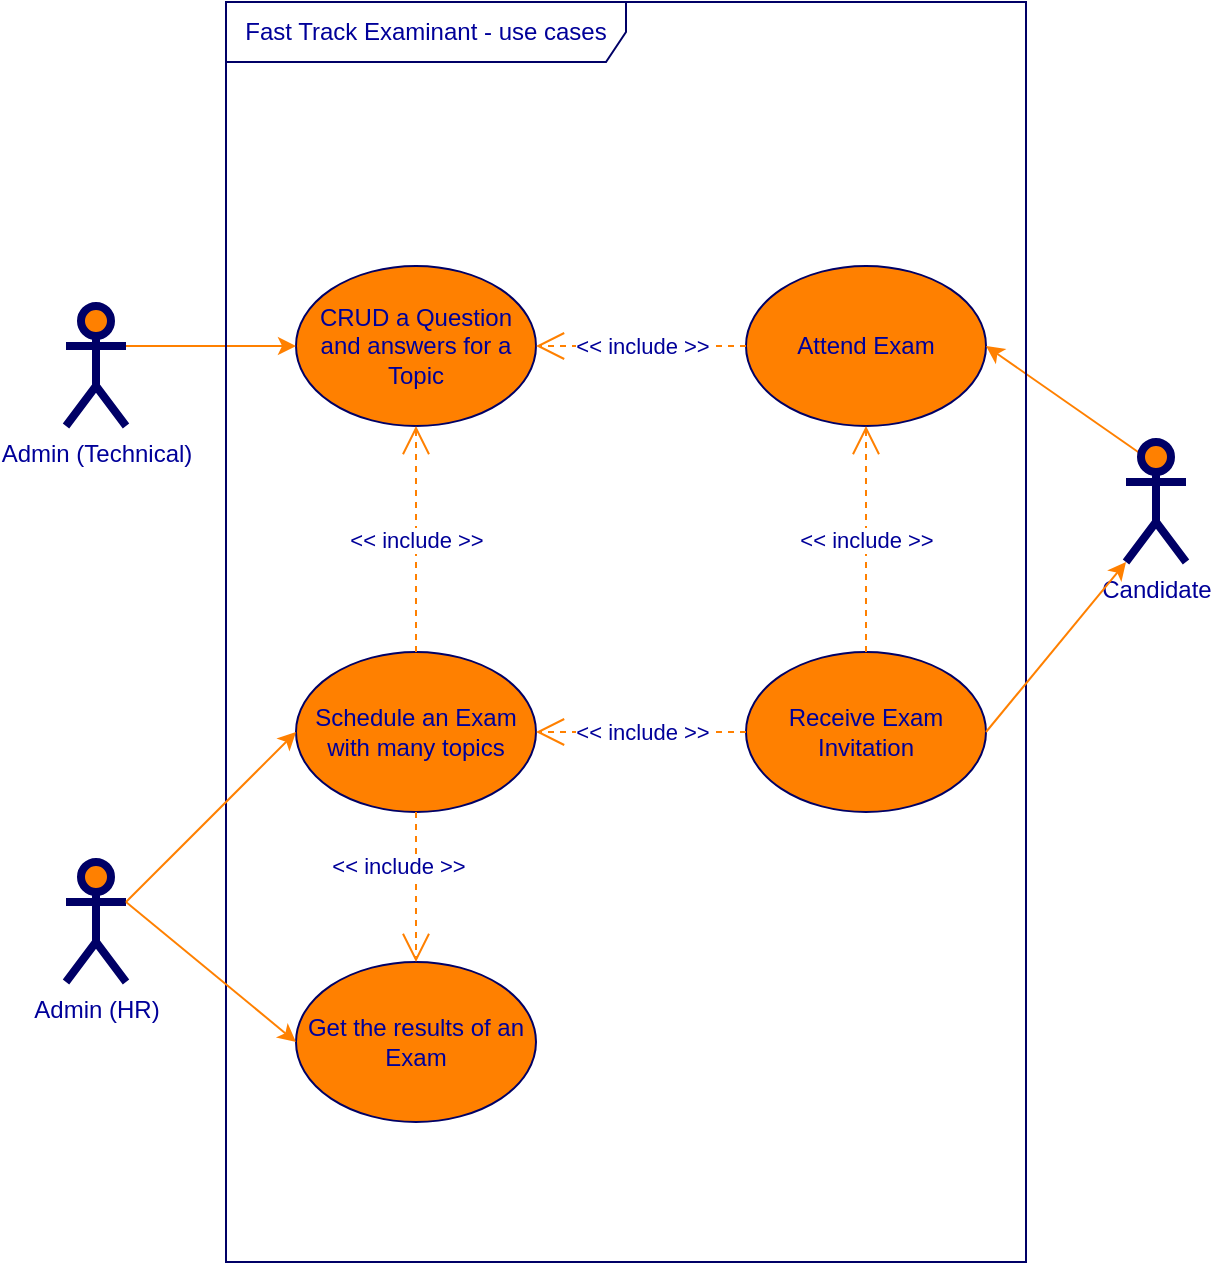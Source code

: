 <mxfile version="13.6.6" type="device"><diagram id="1cee9afd-dcdd-cf27-cb82-50d77dad4855" name="Page-1"><mxGraphModel dx="1422" dy="738" grid="1" gridSize="10" guides="1" tooltips="1" connect="1" arrows="1" fold="1" page="1" pageScale="1" pageWidth="850" pageHeight="1100" math="0" shadow="0"><root><mxCell id="0"/><mxCell id="1" parent="0"/><mxCell id="c1cb8d76720eaeb-3" value="CRUD a Question and answers for a Topic" style="ellipse;whiteSpace=wrap;html=1;fillColor=#FF8000;strokeColor=#000066;fontColor=#000099;" parent="1" vertex="1"><mxGeometry x="265" y="342" width="120" height="80" as="geometry"/></mxCell><mxCell id="c1cb8d76720eaeb-4" value="Attend Exam" style="ellipse;whiteSpace=wrap;html=1;fillColor=#FF8000;strokeColor=#000066;fontColor=#000099;" parent="1" vertex="1"><mxGeometry x="490" y="342" width="120" height="80" as="geometry"/></mxCell><mxCell id="c1cb8d76720eaeb-13" style="edgeStyle=none;curved=1;html=1;exitX=1;exitY=0.333;exitPerimeter=0;entryX=0;entryY=0.5;jettySize=auto;orthogonalLoop=1;strokeColor=#FF8000;fontColor=#000099;" parent="1" source="c1cb8d76720eaeb-15" target="c1cb8d76720eaeb-3" edge="1"><mxGeometry relative="1" as="geometry"/></mxCell><mxCell id="c1cb8d76720eaeb-15" value="Admin (Technical)" style="shape=umlActor;verticalLabelPosition=bottom;labelBackgroundColor=#ffffff;verticalAlign=top;html=1;strokeWidth=4;fillColor=#FF8000;strokeColor=#000066;fontColor=#000099;" parent="1" vertex="1"><mxGeometry x="150" y="362" width="30" height="60" as="geometry"/></mxCell><mxCell id="c1cb8d76720eaeb-16" style="rounded=0;html=1;exitX=0.25;exitY=0.1;exitPerimeter=0;entryX=1;entryY=0.5;jettySize=auto;orthogonalLoop=1;fontColor=#000099;strokeColor=#FF8000;exitDx=0;exitDy=0;" parent="1" source="c1cb8d76720eaeb-20" target="c1cb8d76720eaeb-4" edge="1"><mxGeometry relative="1" as="geometry"/></mxCell><mxCell id="c1cb8d76720eaeb-20" value="Candidate" style="shape=umlActor;verticalLabelPosition=bottom;labelBackgroundColor=#ffffff;verticalAlign=top;html=1;strokeWidth=4;fillColor=#FF8000;strokeColor=#000066;fontColor=#000099;" parent="1" vertex="1"><mxGeometry x="680" y="430" width="30" height="60" as="geometry"/></mxCell><mxCell id="c1cb8d76720eaeb-22" value="Fast Track Examinant - use cases" style="shape=umlFrame;whiteSpace=wrap;html=1;strokeWidth=1;fillColor=none;width=200;height=30;fontColor=#000099;strokeColor=#000066;" parent="1" vertex="1"><mxGeometry x="230" y="210" width="400" height="630" as="geometry"/></mxCell><mxCell id="7pDezVJgYxOC2ObP8OXZ-1" value="Admin (HR)" style="shape=umlActor;verticalLabelPosition=bottom;labelBackgroundColor=#ffffff;verticalAlign=top;html=1;strokeWidth=4;fillColor=#FF8000;strokeColor=#000066;fontColor=#000099;" parent="1" vertex="1"><mxGeometry x="150" y="640" width="30" height="60" as="geometry"/></mxCell><mxCell id="7pDezVJgYxOC2ObP8OXZ-6" value="&amp;lt;&amp;lt; include &amp;gt;&amp;gt;" style="endArrow=open;endSize=12;dashed=1;html=1;entryX=1;entryY=0.5;fontColor=#000099;strokeColor=#FF8000;entryDx=0;entryDy=0;exitX=0;exitY=0.5;exitDx=0;exitDy=0;" parent="1" source="c1cb8d76720eaeb-4" target="c1cb8d76720eaeb-3" edge="1"><mxGeometry width="160" relative="1" as="geometry"><mxPoint x="560" y="365" as="sourcePoint"/><mxPoint x="395" y="315" as="targetPoint"/></mxGeometry></mxCell><mxCell id="7pDezVJgYxOC2ObP8OXZ-21" value="Schedule an Exam&lt;br&gt;with many topics" style="ellipse;whiteSpace=wrap;html=1;fillColor=#FF8000;strokeColor=#000066;fontColor=#000099;" parent="1" vertex="1"><mxGeometry x="265" y="535" width="120" height="80" as="geometry"/></mxCell><mxCell id="7pDezVJgYxOC2ObP8OXZ-22" value="Get the results of an Exam" style="ellipse;whiteSpace=wrap;html=1;fillColor=#FF8000;strokeColor=#000066;fontColor=#000099;" parent="1" vertex="1"><mxGeometry x="265" y="690" width="120" height="80" as="geometry"/></mxCell><mxCell id="7pDezVJgYxOC2ObP8OXZ-23" style="edgeStyle=none;curved=1;html=1;exitX=1;exitY=0.333;exitPerimeter=0;jettySize=auto;orthogonalLoop=1;strokeColor=#FF8000;entryX=0;entryY=0.5;fontColor=#000099;exitDx=0;exitDy=0;entryDx=0;entryDy=0;" parent="1" source="7pDezVJgYxOC2ObP8OXZ-1" target="7pDezVJgYxOC2ObP8OXZ-21" edge="1"><mxGeometry relative="1" as="geometry"><mxPoint x="150" y="505" as="sourcePoint"/><mxPoint x="275" y="610" as="targetPoint"/></mxGeometry></mxCell><mxCell id="7pDezVJgYxOC2ObP8OXZ-24" style="edgeStyle=none;curved=1;html=1;exitX=1;exitY=0.333;exitPerimeter=0;jettySize=auto;orthogonalLoop=1;strokeColor=#FF8000;entryX=0;entryY=0.5;fontColor=#000099;exitDx=0;exitDy=0;entryDx=0;entryDy=0;" parent="1" source="7pDezVJgYxOC2ObP8OXZ-1" target="7pDezVJgYxOC2ObP8OXZ-22" edge="1"><mxGeometry relative="1" as="geometry"><mxPoint x="150" y="760" as="sourcePoint"/><mxPoint x="275" y="710" as="targetPoint"/></mxGeometry></mxCell><mxCell id="7pDezVJgYxOC2ObP8OXZ-25" value="Receive Exam Invitation" style="ellipse;whiteSpace=wrap;html=1;fillColor=#FF8000;strokeColor=#000066;fontColor=#000099;" parent="1" vertex="1"><mxGeometry x="490" y="535" width="120" height="80" as="geometry"/></mxCell><mxCell id="7pDezVJgYxOC2ObP8OXZ-26" value="&amp;lt;&amp;lt; include &amp;gt;&amp;gt;" style="endArrow=open;endSize=12;dashed=1;html=1;exitX=0.5;exitY=0;entryX=0.5;entryY=1;fontColor=#000099;strokeColor=#FF8000;entryDx=0;entryDy=0;exitDx=0;exitDy=0;" parent="1" source="7pDezVJgYxOC2ObP8OXZ-25" target="c1cb8d76720eaeb-4" edge="1"><mxGeometry width="160" relative="1" as="geometry"><mxPoint x="550" y="432" as="sourcePoint"/><mxPoint x="395" y="487" as="targetPoint"/></mxGeometry></mxCell><mxCell id="7pDezVJgYxOC2ObP8OXZ-27" style="rounded=0;html=1;entryX=0;entryY=1;jettySize=auto;orthogonalLoop=1;fontColor=#000099;strokeColor=#FF8000;entryDx=0;entryDy=0;entryPerimeter=0;exitX=1;exitY=0.5;exitDx=0;exitDy=0;" parent="1" source="7pDezVJgYxOC2ObP8OXZ-25" target="c1cb8d76720eaeb-20" edge="1"><mxGeometry relative="1" as="geometry"><mxPoint x="700" y="630" as="sourcePoint"/><mxPoint x="610" y="410" as="targetPoint"/></mxGeometry></mxCell><mxCell id="7pDezVJgYxOC2ObP8OXZ-28" value="&amp;lt;&amp;lt; include &amp;gt;&amp;gt;" style="endArrow=open;endSize=12;dashed=1;html=1;exitX=0;exitY=0.5;entryX=1;entryY=0.5;fontColor=#000099;strokeColor=#FF8000;entryDx=0;entryDy=0;exitDx=0;exitDy=0;" parent="1" source="7pDezVJgYxOC2ObP8OXZ-25" target="7pDezVJgYxOC2ObP8OXZ-21" edge="1"><mxGeometry width="160" relative="1" as="geometry"><mxPoint x="550" y="450" as="sourcePoint"/><mxPoint x="395" y="505" as="targetPoint"/></mxGeometry></mxCell><mxCell id="7pDezVJgYxOC2ObP8OXZ-29" value="&amp;lt;&amp;lt; include &amp;gt;&amp;gt;" style="endArrow=open;endSize=12;dashed=1;html=1;exitX=0.5;exitY=1;entryX=0.5;entryY=0;fontColor=#000099;strokeColor=#FF8000;entryDx=0;entryDy=0;exitDx=0;exitDy=0;" parent="1" source="7pDezVJgYxOC2ObP8OXZ-21" target="7pDezVJgYxOC2ObP8OXZ-22" edge="1"><mxGeometry x="-0.296" y="-8" width="160" relative="1" as="geometry"><mxPoint x="550" y="670" as="sourcePoint"/><mxPoint x="550" y="450" as="targetPoint"/><mxPoint x="-1" as="offset"/></mxGeometry></mxCell><mxCell id="PZO2ZMtRqOtW4I8T3-Bt-1" value="&amp;lt;&amp;lt; include &amp;gt;&amp;gt;" style="endArrow=open;endSize=12;dashed=1;html=1;entryX=0.5;entryY=1;fontColor=#000099;strokeColor=#FF8000;entryDx=0;entryDy=0;exitX=0.5;exitY=0;exitDx=0;exitDy=0;" edge="1" parent="1" source="7pDezVJgYxOC2ObP8OXZ-21" target="c1cb8d76720eaeb-3"><mxGeometry width="160" relative="1" as="geometry"><mxPoint x="345" y="525" as="sourcePoint"/><mxPoint x="250" y="463" as="targetPoint"/></mxGeometry></mxCell></root></mxGraphModel></diagram></mxfile>